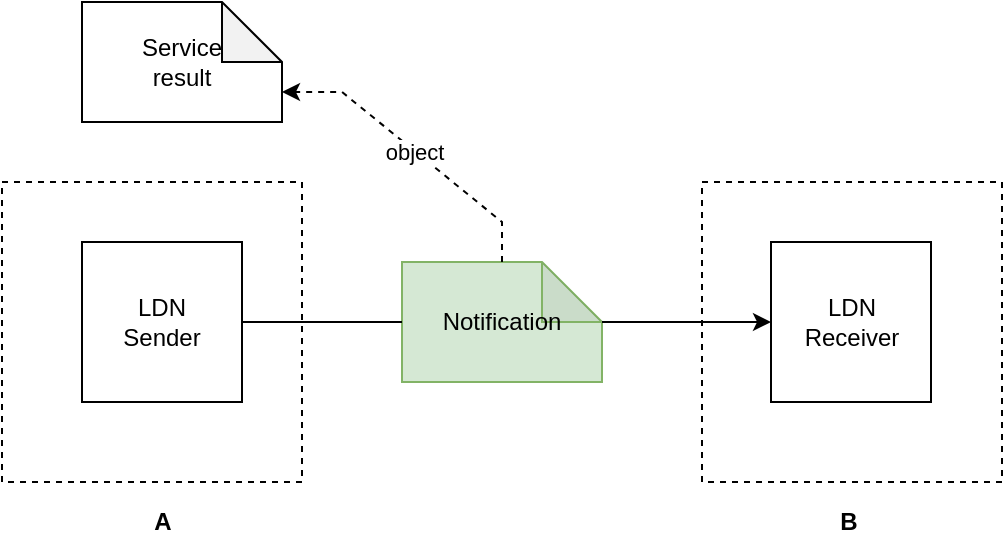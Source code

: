 <mxfile version="17.2.4" type="google"><diagram id="sAmgZ7zF9eCRQdJ_Li5o" name="Page-1"><mxGraphModel grid="1" page="1" gridSize="10" guides="1" tooltips="1" connect="1" arrows="1" fold="1" pageScale="1" pageWidth="1169" pageHeight="827" math="0" shadow="0"><root><mxCell id="0"/><mxCell id="1" parent="0"/><mxCell id="_paNzOvQYFWPOu5paBHy-11" value="" style="whiteSpace=wrap;html=1;aspect=fixed;fillColor=none;dashed=1;" vertex="1" parent="1"><mxGeometry x="160" y="250" width="150" height="150" as="geometry"/></mxCell><mxCell id="_paNzOvQYFWPOu5paBHy-1" value="LDN&lt;br&gt;Sender" style="whiteSpace=wrap;html=1;aspect=fixed;rotation=0;" vertex="1" parent="1"><mxGeometry x="200" y="280" width="80" height="80" as="geometry"/></mxCell><mxCell id="_paNzOvQYFWPOu5paBHy-2" value="LDN&lt;br&gt;Receiver" style="whiteSpace=wrap;html=1;aspect=fixed;" vertex="1" parent="1"><mxGeometry x="544.5" y="280" width="80" height="80" as="geometry"/></mxCell><mxCell id="_paNzOvQYFWPOu5paBHy-3" value="Notification" style="shape=note;whiteSpace=wrap;html=1;backgroundOutline=1;darkOpacity=0.05;fillColor=#d5e8d4;strokeColor=#82b366;" vertex="1" parent="1"><mxGeometry x="360" y="290" width="100" height="60" as="geometry"/></mxCell><mxCell id="_paNzOvQYFWPOu5paBHy-4" value="" style="endArrow=none;html=1;rounded=0;exitX=1;exitY=0.5;exitDx=0;exitDy=0;" edge="1" parent="1" source="_paNzOvQYFWPOu5paBHy-1"><mxGeometry width="50" height="50" relative="1" as="geometry"><mxPoint x="560" y="380" as="sourcePoint"/><mxPoint x="360" y="320" as="targetPoint"/></mxGeometry></mxCell><mxCell id="_paNzOvQYFWPOu5paBHy-5" value="" style="endArrow=classic;html=1;rounded=0;entryX=0;entryY=0.5;entryDx=0;entryDy=0;exitX=0;exitY=0;exitDx=100;exitDy=30;exitPerimeter=0;" edge="1" parent="1" source="_paNzOvQYFWPOu5paBHy-3" target="_paNzOvQYFWPOu5paBHy-2"><mxGeometry width="50" height="50" relative="1" as="geometry"><mxPoint x="470" y="320" as="sourcePoint"/><mxPoint x="610" y="330" as="targetPoint"/></mxGeometry></mxCell><mxCell id="_paNzOvQYFWPOu5paBHy-7" value="Service&lt;br&gt;result" style="shape=note;whiteSpace=wrap;html=1;backgroundOutline=1;darkOpacity=0.05;" vertex="1" parent="1"><mxGeometry x="200" y="160" width="100" height="60" as="geometry"/></mxCell><mxCell id="_paNzOvQYFWPOu5paBHy-8" value="" style="endArrow=classic;html=1;rounded=0;exitX=0.5;exitY=0;exitDx=0;exitDy=0;exitPerimeter=0;entryX=0;entryY=0;entryDx=100;entryDy=45;entryPerimeter=0;dashed=1;" edge="1" parent="1" source="_paNzOvQYFWPOu5paBHy-3" target="_paNzOvQYFWPOu5paBHy-7"><mxGeometry width="50" height="50" relative="1" as="geometry"><mxPoint x="560" y="380" as="sourcePoint"/><mxPoint x="610" y="330" as="targetPoint"/><Array as="points"><mxPoint x="410" y="270"/><mxPoint x="330" y="205"/></Array></mxGeometry></mxCell><mxCell id="_paNzOvQYFWPOu5paBHy-10" value="object" style="edgeLabel;html=1;align=center;verticalAlign=middle;resizable=0;points=[];" connectable="0" vertex="1" parent="_paNzOvQYFWPOu5paBHy-8"><mxGeometry relative="1" as="geometry"><mxPoint as="offset"/></mxGeometry></mxCell><mxCell id="_paNzOvQYFWPOu5paBHy-12" value="" style="whiteSpace=wrap;html=1;aspect=fixed;fillColor=none;dashed=1;" vertex="1" parent="1"><mxGeometry x="510" y="250" width="150" height="150" as="geometry"/></mxCell><mxCell id="_paNzOvQYFWPOu5paBHy-14" value="&lt;b&gt;A&lt;/b&gt;" style="text;html=1;align=center;verticalAlign=middle;resizable=0;points=[];autosize=1;strokeColor=none;fillColor=none;" vertex="1" parent="1"><mxGeometry x="230" y="410" width="20" height="20" as="geometry"/></mxCell><mxCell id="_paNzOvQYFWPOu5paBHy-15" value="&lt;b&gt;B&lt;/b&gt;" style="text;html=1;align=center;verticalAlign=middle;resizable=0;points=[];autosize=1;strokeColor=none;fillColor=none;" vertex="1" parent="1"><mxGeometry x="573" y="410" width="20" height="20" as="geometry"/></mxCell></root></mxGraphModel></diagram></mxfile>